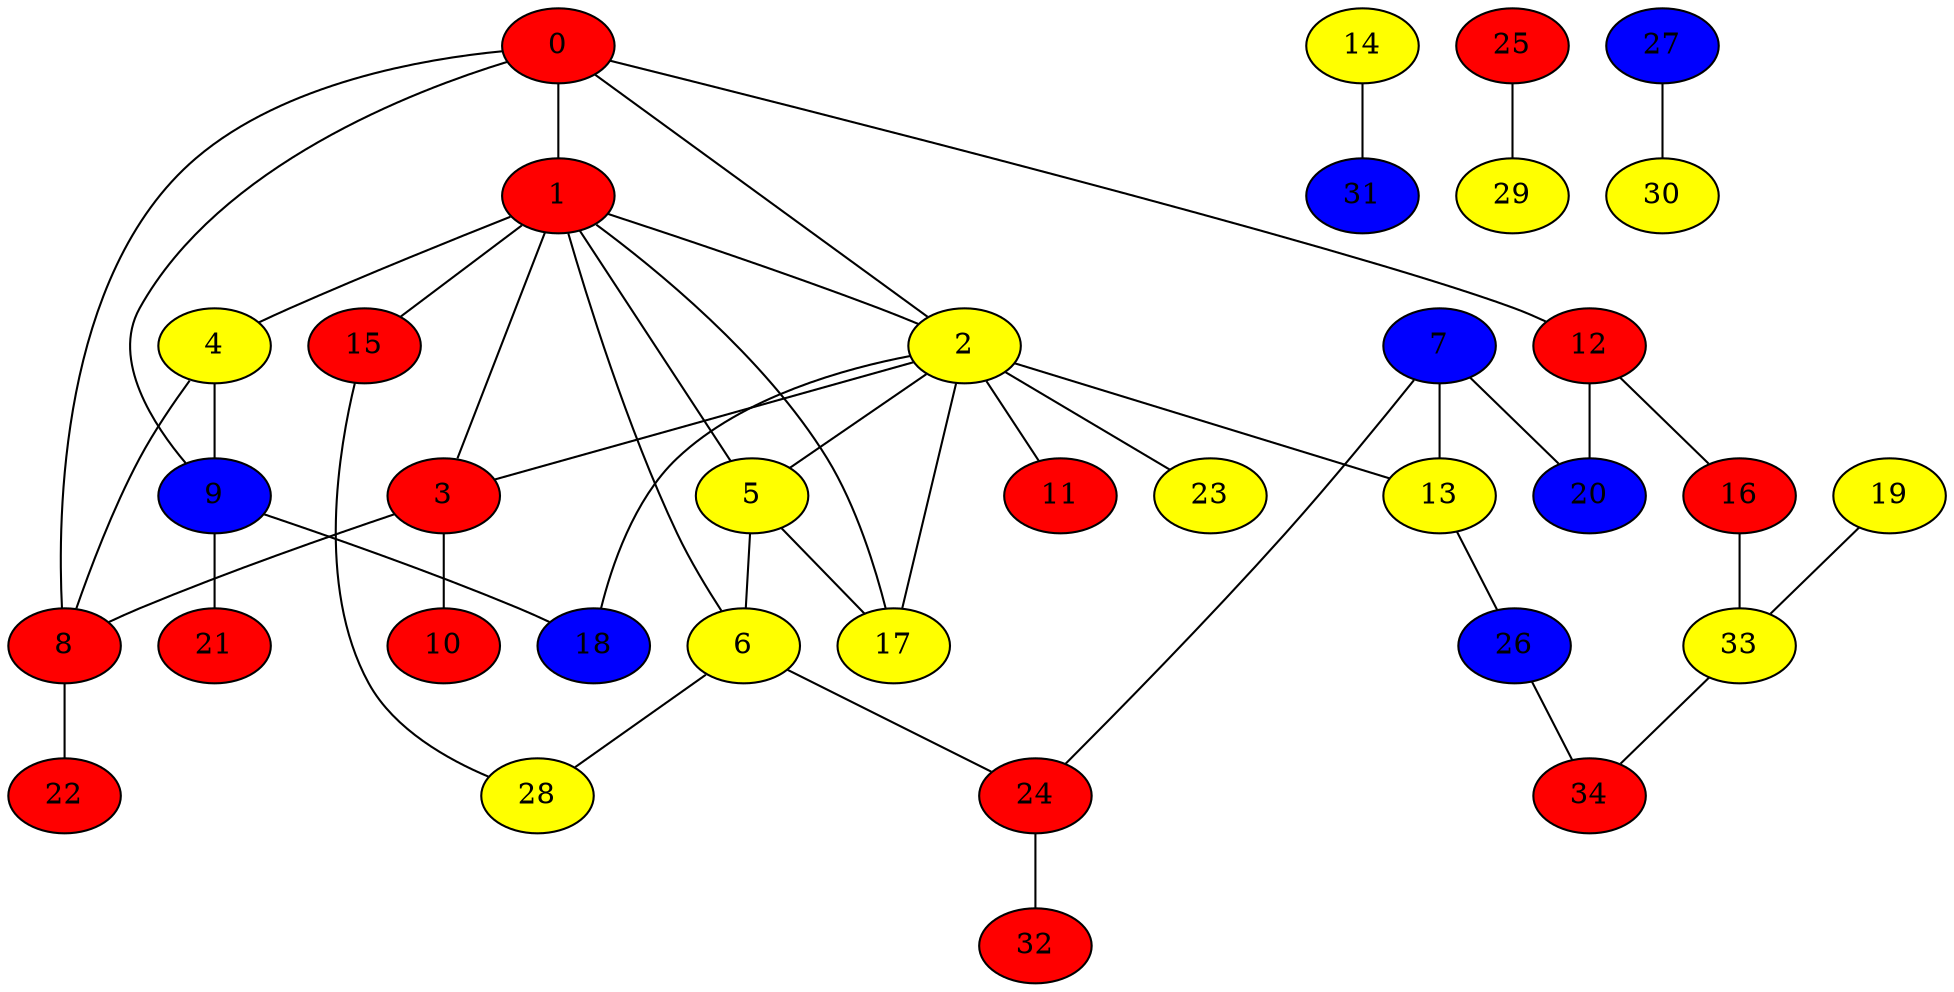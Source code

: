 graph {
0 [style = filled fillcolor = red];
1 [style = filled fillcolor = red];
2 [style = filled fillcolor = yellow];
3 [style = filled fillcolor = red];
4 [style = filled fillcolor = yellow];
5 [style = filled fillcolor = yellow];
6 [style = filled fillcolor = yellow];
7 [style = filled fillcolor = blue];
8 [style = filled fillcolor = red];
9 [style = filled fillcolor = blue];
10 [style = filled fillcolor = red];
11 [style = filled fillcolor = red];
12 [style = filled fillcolor = red];
13 [style = filled fillcolor = yellow];
14 [style = filled fillcolor = yellow];
15 [style = filled fillcolor = red];
16 [style = filled fillcolor = red];
17 [style = filled fillcolor = yellow];
18 [style = filled fillcolor = blue];
19 [style = filled fillcolor = yellow];
20 [style = filled fillcolor = blue];
21 [style = filled fillcolor = red];
22 [style = filled fillcolor = red];
23 [style = filled fillcolor = yellow];
24 [style = filled fillcolor = red];
25 [style = filled fillcolor = red];
26 [style = filled fillcolor = blue];
27 [style = filled fillcolor = blue];
28 [style = filled fillcolor = yellow];
29 [style = filled fillcolor = yellow];
30 [style = filled fillcolor = yellow];
31 [style = filled fillcolor = blue];
32 [style = filled fillcolor = red];
33 [style = filled fillcolor = yellow];
34 [style = filled fillcolor = red];
0 -- 9;
0 -- 8;
0 -- 2;
0 -- 1;
0 -- 12;
1 -- 2;
1 -- 3;
1 -- 4;
1 -- 5;
1 -- 6;
1 -- 15;
1 -- 17;
2 -- 3;
2 -- 5;
2 -- 11;
2 -- 13;
2 -- 17;
2 -- 18;
2 -- 23;
3 -- 8;
3 -- 10;
4 -- 8;
4 -- 9;
5 -- 6;
5 -- 17;
6 -- 24;
6 -- 28;
7 -- 13;
7 -- 20;
7 -- 24;
8 -- 22;
9 -- 18;
9 -- 21;
12 -- 16;
12 -- 20;
13 -- 26;
14 -- 31;
15 -- 28;
16 -- 33;
19 -- 33;
24 -- 32;
25 -- 29;
26 -- 34;
27 -- 30;
33 -- 34;
}
